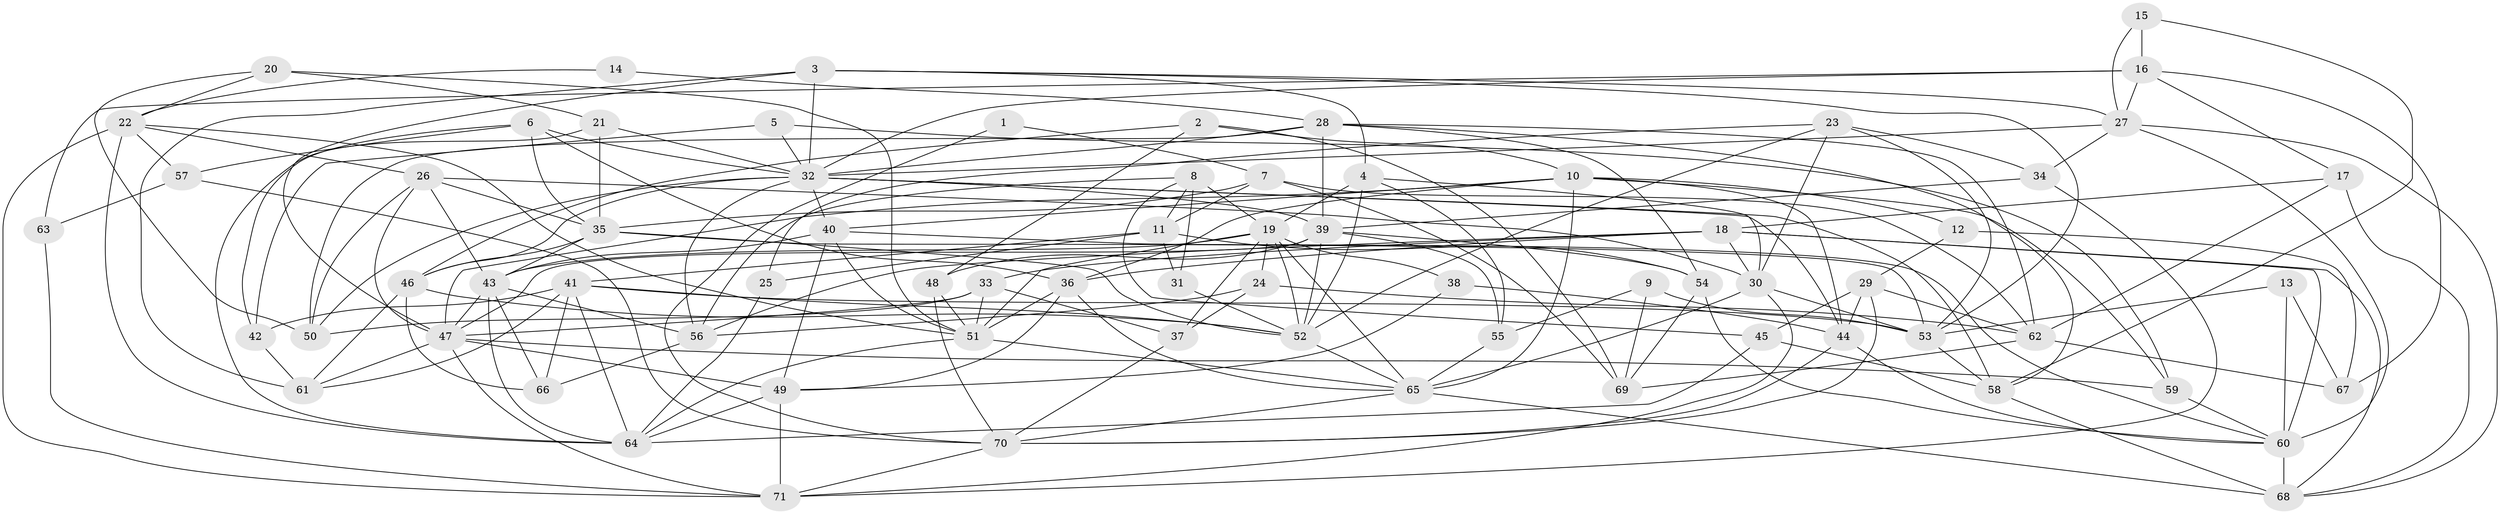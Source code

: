 // original degree distribution, {4: 0.22695035460992907, 3: 0.2553191489361702, 2: 0.1773049645390071, 7: 0.0851063829787234, 5: 0.1702127659574468, 6: 0.07801418439716312, 8: 0.0070921985815602835}
// Generated by graph-tools (version 1.1) at 2025/02/03/09/25 03:02:03]
// undirected, 71 vertices, 199 edges
graph export_dot {
graph [start="1"]
  node [color=gray90,style=filled];
  1;
  2;
  3;
  4;
  5;
  6;
  7;
  8;
  9;
  10;
  11;
  12;
  13;
  14;
  15;
  16;
  17;
  18;
  19;
  20;
  21;
  22;
  23;
  24;
  25;
  26;
  27;
  28;
  29;
  30;
  31;
  32;
  33;
  34;
  35;
  36;
  37;
  38;
  39;
  40;
  41;
  42;
  43;
  44;
  45;
  46;
  47;
  48;
  49;
  50;
  51;
  52;
  53;
  54;
  55;
  56;
  57;
  58;
  59;
  60;
  61;
  62;
  63;
  64;
  65;
  66;
  67;
  68;
  69;
  70;
  71;
  1 -- 7 [weight=1.0];
  1 -- 70 [weight=1.0];
  2 -- 10 [weight=1.0];
  2 -- 46 [weight=1.0];
  2 -- 48 [weight=1.0];
  2 -- 69 [weight=1.0];
  3 -- 4 [weight=1.0];
  3 -- 27 [weight=1.0];
  3 -- 32 [weight=1.0];
  3 -- 47 [weight=1.0];
  3 -- 53 [weight=1.0];
  3 -- 61 [weight=2.0];
  4 -- 19 [weight=1.0];
  4 -- 30 [weight=1.0];
  4 -- 52 [weight=1.0];
  4 -- 55 [weight=1.0];
  5 -- 32 [weight=1.0];
  5 -- 42 [weight=1.0];
  5 -- 59 [weight=1.0];
  6 -- 32 [weight=1.0];
  6 -- 35 [weight=1.0];
  6 -- 36 [weight=1.0];
  6 -- 42 [weight=1.0];
  6 -- 57 [weight=1.0];
  7 -- 11 [weight=1.0];
  7 -- 35 [weight=1.0];
  7 -- 62 [weight=1.0];
  7 -- 69 [weight=2.0];
  8 -- 11 [weight=1.0];
  8 -- 19 [weight=2.0];
  8 -- 31 [weight=1.0];
  8 -- 45 [weight=1.0];
  8 -- 56 [weight=1.0];
  9 -- 53 [weight=1.0];
  9 -- 55 [weight=1.0];
  9 -- 69 [weight=1.0];
  10 -- 12 [weight=1.0];
  10 -- 36 [weight=1.0];
  10 -- 40 [weight=1.0];
  10 -- 44 [weight=1.0];
  10 -- 47 [weight=1.0];
  10 -- 59 [weight=1.0];
  10 -- 65 [weight=1.0];
  11 -- 25 [weight=1.0];
  11 -- 31 [weight=1.0];
  11 -- 41 [weight=1.0];
  11 -- 54 [weight=1.0];
  12 -- 29 [weight=1.0];
  12 -- 67 [weight=1.0];
  13 -- 53 [weight=2.0];
  13 -- 60 [weight=1.0];
  13 -- 67 [weight=1.0];
  14 -- 22 [weight=1.0];
  14 -- 28 [weight=1.0];
  15 -- 16 [weight=1.0];
  15 -- 27 [weight=1.0];
  15 -- 58 [weight=1.0];
  16 -- 17 [weight=1.0];
  16 -- 27 [weight=1.0];
  16 -- 32 [weight=2.0];
  16 -- 63 [weight=1.0];
  16 -- 67 [weight=1.0];
  17 -- 18 [weight=1.0];
  17 -- 62 [weight=1.0];
  17 -- 68 [weight=1.0];
  18 -- 30 [weight=2.0];
  18 -- 33 [weight=1.0];
  18 -- 36 [weight=1.0];
  18 -- 56 [weight=1.0];
  18 -- 60 [weight=1.0];
  18 -- 68 [weight=1.0];
  19 -- 24 [weight=1.0];
  19 -- 37 [weight=1.0];
  19 -- 38 [weight=1.0];
  19 -- 43 [weight=1.0];
  19 -- 51 [weight=1.0];
  19 -- 52 [weight=1.0];
  19 -- 65 [weight=1.0];
  20 -- 21 [weight=1.0];
  20 -- 22 [weight=1.0];
  20 -- 50 [weight=1.0];
  20 -- 51 [weight=1.0];
  21 -- 32 [weight=1.0];
  21 -- 35 [weight=1.0];
  21 -- 64 [weight=1.0];
  22 -- 26 [weight=1.0];
  22 -- 51 [weight=1.0];
  22 -- 57 [weight=1.0];
  22 -- 64 [weight=1.0];
  22 -- 71 [weight=1.0];
  23 -- 25 [weight=1.0];
  23 -- 30 [weight=1.0];
  23 -- 34 [weight=1.0];
  23 -- 52 [weight=1.0];
  23 -- 53 [weight=1.0];
  24 -- 37 [weight=1.0];
  24 -- 56 [weight=1.0];
  24 -- 62 [weight=1.0];
  25 -- 64 [weight=1.0];
  26 -- 30 [weight=1.0];
  26 -- 35 [weight=1.0];
  26 -- 43 [weight=1.0];
  26 -- 47 [weight=1.0];
  26 -- 50 [weight=1.0];
  27 -- 32 [weight=1.0];
  27 -- 34 [weight=1.0];
  27 -- 60 [weight=1.0];
  27 -- 68 [weight=1.0];
  28 -- 32 [weight=1.0];
  28 -- 39 [weight=1.0];
  28 -- 50 [weight=1.0];
  28 -- 54 [weight=1.0];
  28 -- 58 [weight=1.0];
  28 -- 62 [weight=1.0];
  29 -- 44 [weight=1.0];
  29 -- 45 [weight=1.0];
  29 -- 62 [weight=1.0];
  29 -- 70 [weight=1.0];
  30 -- 53 [weight=1.0];
  30 -- 65 [weight=1.0];
  30 -- 71 [weight=1.0];
  31 -- 52 [weight=1.0];
  32 -- 39 [weight=1.0];
  32 -- 40 [weight=1.0];
  32 -- 44 [weight=1.0];
  32 -- 46 [weight=1.0];
  32 -- 50 [weight=1.0];
  32 -- 56 [weight=2.0];
  32 -- 58 [weight=2.0];
  33 -- 37 [weight=1.0];
  33 -- 47 [weight=1.0];
  33 -- 50 [weight=1.0];
  33 -- 51 [weight=1.0];
  34 -- 39 [weight=1.0];
  34 -- 71 [weight=1.0];
  35 -- 43 [weight=1.0];
  35 -- 46 [weight=1.0];
  35 -- 52 [weight=1.0];
  35 -- 53 [weight=1.0];
  36 -- 49 [weight=1.0];
  36 -- 51 [weight=1.0];
  36 -- 65 [weight=1.0];
  37 -- 70 [weight=1.0];
  38 -- 44 [weight=1.0];
  38 -- 49 [weight=1.0];
  39 -- 47 [weight=1.0];
  39 -- 48 [weight=1.0];
  39 -- 52 [weight=1.0];
  39 -- 54 [weight=1.0];
  39 -- 55 [weight=1.0];
  40 -- 43 [weight=1.0];
  40 -- 49 [weight=1.0];
  40 -- 51 [weight=1.0];
  40 -- 60 [weight=1.0];
  41 -- 42 [weight=1.0];
  41 -- 52 [weight=1.0];
  41 -- 53 [weight=1.0];
  41 -- 61 [weight=1.0];
  41 -- 64 [weight=1.0];
  41 -- 66 [weight=1.0];
  42 -- 61 [weight=1.0];
  43 -- 47 [weight=1.0];
  43 -- 56 [weight=1.0];
  43 -- 64 [weight=1.0];
  43 -- 66 [weight=1.0];
  44 -- 60 [weight=1.0];
  44 -- 70 [weight=1.0];
  45 -- 58 [weight=1.0];
  45 -- 64 [weight=1.0];
  46 -- 52 [weight=1.0];
  46 -- 61 [weight=1.0];
  46 -- 66 [weight=1.0];
  47 -- 49 [weight=2.0];
  47 -- 59 [weight=1.0];
  47 -- 61 [weight=1.0];
  47 -- 71 [weight=1.0];
  48 -- 51 [weight=1.0];
  48 -- 70 [weight=1.0];
  49 -- 64 [weight=1.0];
  49 -- 71 [weight=1.0];
  51 -- 64 [weight=1.0];
  51 -- 65 [weight=1.0];
  52 -- 65 [weight=1.0];
  53 -- 58 [weight=1.0];
  54 -- 60 [weight=1.0];
  54 -- 69 [weight=1.0];
  55 -- 65 [weight=1.0];
  56 -- 66 [weight=1.0];
  57 -- 63 [weight=1.0];
  57 -- 70 [weight=1.0];
  58 -- 68 [weight=2.0];
  59 -- 60 [weight=1.0];
  60 -- 68 [weight=1.0];
  62 -- 67 [weight=1.0];
  62 -- 69 [weight=1.0];
  63 -- 71 [weight=1.0];
  65 -- 68 [weight=1.0];
  65 -- 70 [weight=1.0];
  70 -- 71 [weight=1.0];
}
